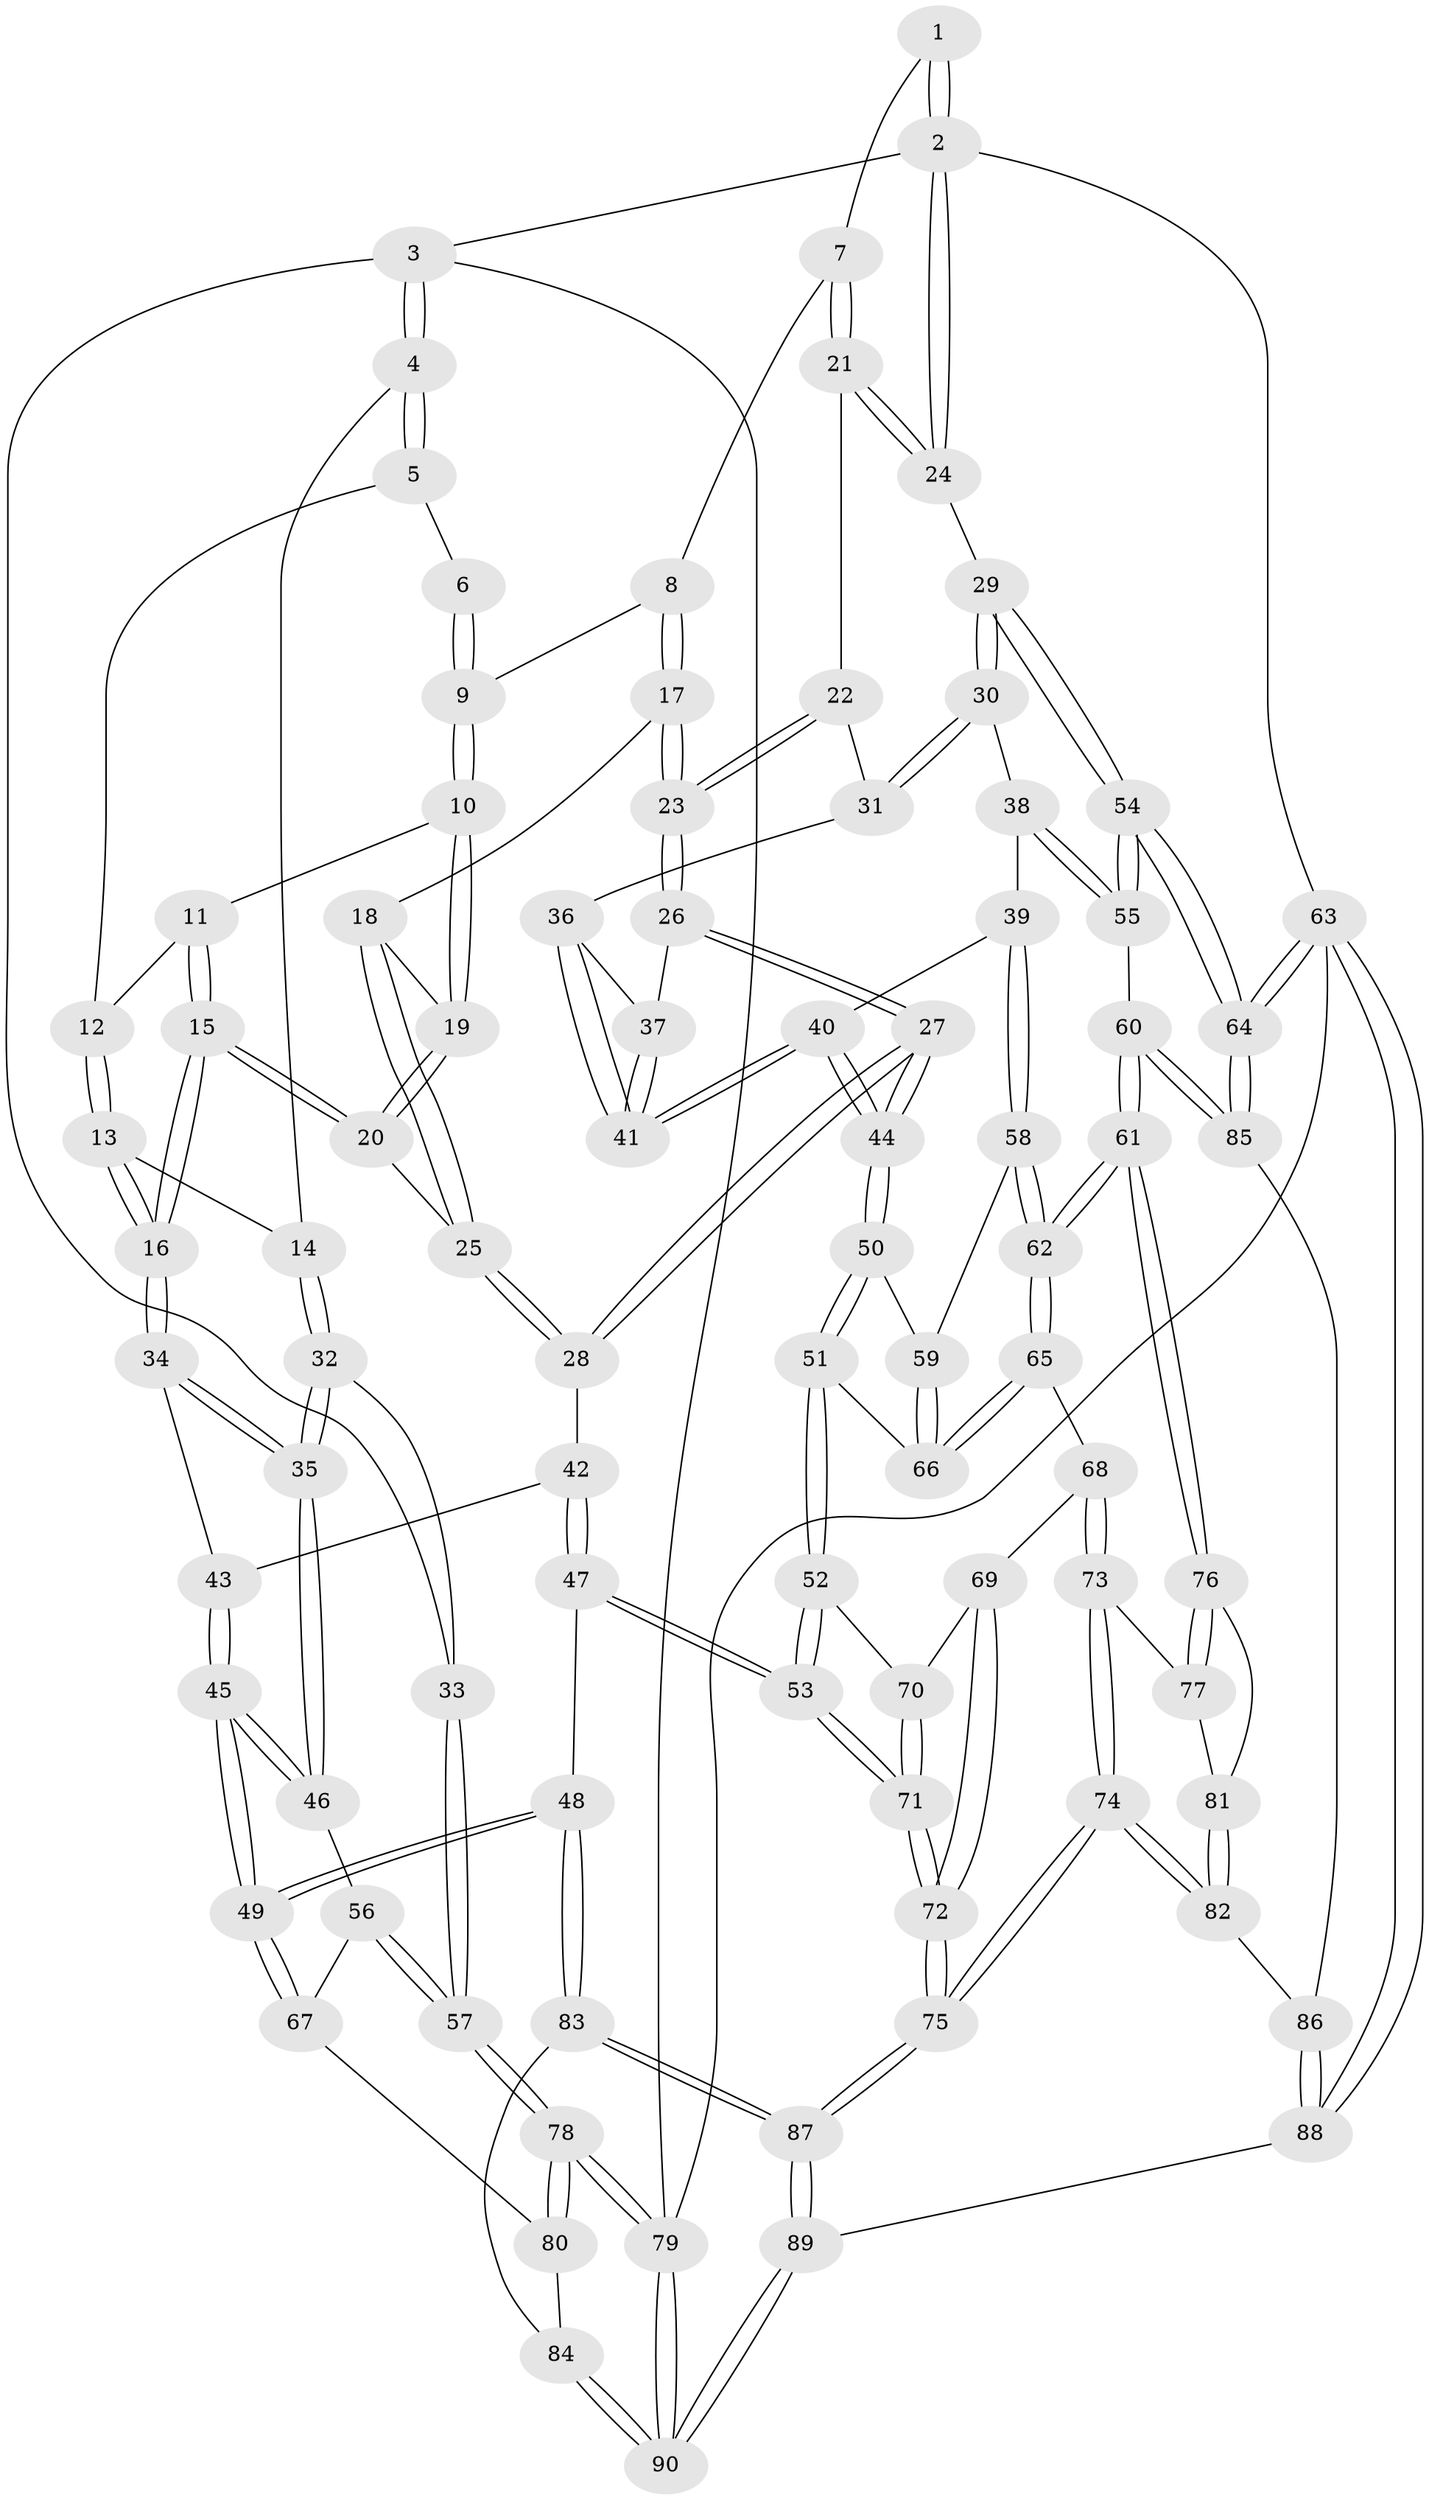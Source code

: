 // coarse degree distribution, {3: 0.3611111111111111, 4: 0.4722222222222222, 5: 0.1388888888888889, 2: 0.027777777777777776}
// Generated by graph-tools (version 1.1) at 2025/38/03/04/25 23:38:24]
// undirected, 90 vertices, 222 edges
graph export_dot {
  node [color=gray90,style=filled];
  1 [pos="+0.718483945353621+0"];
  2 [pos="+1+0"];
  3 [pos="+0+0"];
  4 [pos="+0+0"];
  5 [pos="+0.058170169886832025+0"];
  6 [pos="+0.4877277970109914+0"];
  7 [pos="+0.7223935797310199+0.12366813073071654"];
  8 [pos="+0.49857986319862146+0.11968424393680692"];
  9 [pos="+0.4659235428460932+0.09481885609677061"];
  10 [pos="+0.39323860008109335+0.1446691640461772"];
  11 [pos="+0.3108337790465834+0.11670707805972497"];
  12 [pos="+0.22133806595777947+0.05781748677064662"];
  13 [pos="+0.17572266996488253+0.2578133751921194"];
  14 [pos="+0.1384081316782153+0.2611893221655038"];
  15 [pos="+0.2656214076435402+0.31478224601869703"];
  16 [pos="+0.25655527057067845+0.3195897149492073"];
  17 [pos="+0.5408166026519773+0.2526519916148656"];
  18 [pos="+0.48804928452534824+0.26419441090641727"];
  19 [pos="+0.391185310971082+0.21458801709676015"];
  20 [pos="+0.33621665115003224+0.2917838128568639"];
  21 [pos="+0.7353832690055744+0.15959039762288657"];
  22 [pos="+0.7292537016852225+0.1851389872758314"];
  23 [pos="+0.6227313021544533+0.2934530232680552"];
  24 [pos="+1+0.1429489642317207"];
  25 [pos="+0.4332864302402501+0.3512601118749858"];
  26 [pos="+0.620345151349911+0.3278669469452888"];
  27 [pos="+0.5456173494643672+0.4438421182178264"];
  28 [pos="+0.4662663455763358+0.4281023195664731"];
  29 [pos="+1+0.2518428779824468"];
  30 [pos="+0.9271534497097458+0.37923674010905284"];
  31 [pos="+0.8160333956918238+0.30291083664907015"];
  32 [pos="+0+0.3032123040417327"];
  33 [pos="+0+0.27474147340201494"];
  34 [pos="+0.25207733003064925+0.41911894386360765"];
  35 [pos="+0.1708649700786532+0.496198731615277"];
  36 [pos="+0.7638481224791593+0.36068193283974637"];
  37 [pos="+0.621411103021951+0.3286291553799582"];
  38 [pos="+0.8692176103956724+0.4652296509978734"];
  39 [pos="+0.8220772232515718+0.4854493905929223"];
  40 [pos="+0.7578777147899985+0.4607657945876768"];
  41 [pos="+0.7465209866284812+0.44050849481198795"];
  42 [pos="+0.39585163919697597+0.46564353742385434"];
  43 [pos="+0.3003803674499997+0.4418516566026287"];
  44 [pos="+0.5881711348380286+0.5430302826739591"];
  45 [pos="+0.340832745270666+0.6932379463343991"];
  46 [pos="+0.16495984382899287+0.5180558334355454"];
  47 [pos="+0.38860309335488724+0.7134393280644354"];
  48 [pos="+0.36670316225090255+0.7160274591415988"];
  49 [pos="+0.35546470304853806+0.7115748166355549"];
  50 [pos="+0.5873818300742746+0.5869255784840876"];
  51 [pos="+0.5835970209419208+0.5966406251887708"];
  52 [pos="+0.5504291068365+0.6461659402332521"];
  53 [pos="+0.41819998443047923+0.7196001436977113"];
  54 [pos="+1+0.6825614387474214"];
  55 [pos="+1+0.6886239696950841"];
  56 [pos="+0.11271391909654509+0.5589709006615088"];
  57 [pos="+0+0.6668814641573816"];
  58 [pos="+0.7971019047341981+0.564952708152099"];
  59 [pos="+0.7234981927120858+0.5887865211545705"];
  60 [pos="+0.898325814566405+0.7417787334798657"];
  61 [pos="+0.8764991314002182+0.7297054030375588"];
  62 [pos="+0.84845946059275+0.7105114771219548"];
  63 [pos="+1+1"];
  64 [pos="+1+1"];
  65 [pos="+0.7662812089112443+0.7052870010267005"];
  66 [pos="+0.7523350389306371+0.6917002294835785"];
  67 [pos="+0.1846546078053694+0.7417425596706961"];
  68 [pos="+0.6794347402643245+0.7575305994200581"];
  69 [pos="+0.6587170876004693+0.7528742169549494"];
  70 [pos="+0.6369836454745545+0.734105456800171"];
  71 [pos="+0.5192530133662531+0.9069603392679751"];
  72 [pos="+0.5517964257491499+0.9733087520968174"];
  73 [pos="+0.6984540256728481+0.7935286592800741"];
  74 [pos="+0.6096276627111611+0.9882216260790098"];
  75 [pos="+0.5652239954025119+1"];
  76 [pos="+0.8699414786240302+0.7328127695523624"];
  77 [pos="+0.7086048811357792+0.8001812553877445"];
  78 [pos="+0+0.7887057804995823"];
  79 [pos="+0+1"];
  80 [pos="+0.13829037920523884+0.7698387677126742"];
  81 [pos="+0.7218889606416337+0.8128573630270239"];
  82 [pos="+0.7819430649976169+0.8976984824115181"];
  83 [pos="+0.2909197767596622+0.8780443512592637"];
  84 [pos="+0.21241353290234014+0.9285165420141964"];
  85 [pos="+0.8606135868145461+0.8805131465128045"];
  86 [pos="+0.8542745976655841+0.8861736568092674"];
  87 [pos="+0.5341703874206475+1"];
  88 [pos="+0.8575171026578527+1"];
  89 [pos="+0.5331920096587306+1"];
  90 [pos="+0+1"];
  1 -- 2;
  1 -- 2;
  1 -- 7;
  2 -- 3;
  2 -- 24;
  2 -- 24;
  2 -- 63;
  3 -- 4;
  3 -- 4;
  3 -- 33;
  3 -- 79;
  4 -- 5;
  4 -- 5;
  4 -- 14;
  5 -- 6;
  5 -- 12;
  6 -- 9;
  6 -- 9;
  7 -- 8;
  7 -- 21;
  7 -- 21;
  8 -- 9;
  8 -- 17;
  8 -- 17;
  9 -- 10;
  9 -- 10;
  10 -- 11;
  10 -- 19;
  10 -- 19;
  11 -- 12;
  11 -- 15;
  11 -- 15;
  12 -- 13;
  12 -- 13;
  13 -- 14;
  13 -- 16;
  13 -- 16;
  14 -- 32;
  14 -- 32;
  15 -- 16;
  15 -- 16;
  15 -- 20;
  15 -- 20;
  16 -- 34;
  16 -- 34;
  17 -- 18;
  17 -- 23;
  17 -- 23;
  18 -- 19;
  18 -- 25;
  18 -- 25;
  19 -- 20;
  19 -- 20;
  20 -- 25;
  21 -- 22;
  21 -- 24;
  21 -- 24;
  22 -- 23;
  22 -- 23;
  22 -- 31;
  23 -- 26;
  23 -- 26;
  24 -- 29;
  25 -- 28;
  25 -- 28;
  26 -- 27;
  26 -- 27;
  26 -- 37;
  27 -- 28;
  27 -- 28;
  27 -- 44;
  27 -- 44;
  28 -- 42;
  29 -- 30;
  29 -- 30;
  29 -- 54;
  29 -- 54;
  30 -- 31;
  30 -- 31;
  30 -- 38;
  31 -- 36;
  32 -- 33;
  32 -- 35;
  32 -- 35;
  33 -- 57;
  33 -- 57;
  34 -- 35;
  34 -- 35;
  34 -- 43;
  35 -- 46;
  35 -- 46;
  36 -- 37;
  36 -- 41;
  36 -- 41;
  37 -- 41;
  37 -- 41;
  38 -- 39;
  38 -- 55;
  38 -- 55;
  39 -- 40;
  39 -- 58;
  39 -- 58;
  40 -- 41;
  40 -- 41;
  40 -- 44;
  40 -- 44;
  42 -- 43;
  42 -- 47;
  42 -- 47;
  43 -- 45;
  43 -- 45;
  44 -- 50;
  44 -- 50;
  45 -- 46;
  45 -- 46;
  45 -- 49;
  45 -- 49;
  46 -- 56;
  47 -- 48;
  47 -- 53;
  47 -- 53;
  48 -- 49;
  48 -- 49;
  48 -- 83;
  48 -- 83;
  49 -- 67;
  49 -- 67;
  50 -- 51;
  50 -- 51;
  50 -- 59;
  51 -- 52;
  51 -- 52;
  51 -- 66;
  52 -- 53;
  52 -- 53;
  52 -- 70;
  53 -- 71;
  53 -- 71;
  54 -- 55;
  54 -- 55;
  54 -- 64;
  54 -- 64;
  55 -- 60;
  56 -- 57;
  56 -- 57;
  56 -- 67;
  57 -- 78;
  57 -- 78;
  58 -- 59;
  58 -- 62;
  58 -- 62;
  59 -- 66;
  59 -- 66;
  60 -- 61;
  60 -- 61;
  60 -- 85;
  60 -- 85;
  61 -- 62;
  61 -- 62;
  61 -- 76;
  61 -- 76;
  62 -- 65;
  62 -- 65;
  63 -- 64;
  63 -- 64;
  63 -- 88;
  63 -- 88;
  63 -- 79;
  64 -- 85;
  64 -- 85;
  65 -- 66;
  65 -- 66;
  65 -- 68;
  67 -- 80;
  68 -- 69;
  68 -- 73;
  68 -- 73;
  69 -- 70;
  69 -- 72;
  69 -- 72;
  70 -- 71;
  70 -- 71;
  71 -- 72;
  71 -- 72;
  72 -- 75;
  72 -- 75;
  73 -- 74;
  73 -- 74;
  73 -- 77;
  74 -- 75;
  74 -- 75;
  74 -- 82;
  74 -- 82;
  75 -- 87;
  75 -- 87;
  76 -- 77;
  76 -- 77;
  76 -- 81;
  77 -- 81;
  78 -- 79;
  78 -- 79;
  78 -- 80;
  78 -- 80;
  79 -- 90;
  79 -- 90;
  80 -- 84;
  81 -- 82;
  81 -- 82;
  82 -- 86;
  83 -- 84;
  83 -- 87;
  83 -- 87;
  84 -- 90;
  84 -- 90;
  85 -- 86;
  86 -- 88;
  86 -- 88;
  87 -- 89;
  87 -- 89;
  88 -- 89;
  89 -- 90;
  89 -- 90;
}
